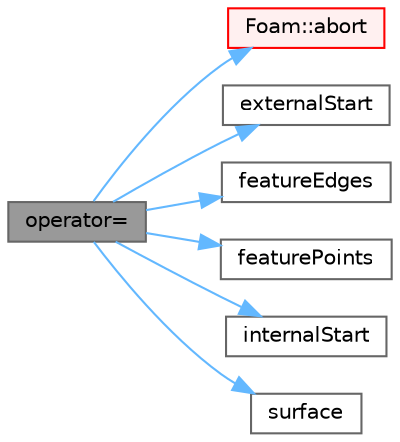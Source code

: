 digraph "operator="
{
 // LATEX_PDF_SIZE
  bgcolor="transparent";
  edge [fontname=Helvetica,fontsize=10,labelfontname=Helvetica,labelfontsize=10];
  node [fontname=Helvetica,fontsize=10,shape=box,height=0.2,width=0.4];
  rankdir="LR";
  Node1 [id="Node000001",label="operator=",height=0.2,width=0.4,color="gray40", fillcolor="grey60", style="filled", fontcolor="black",tooltip=" "];
  Node1 -> Node2 [id="edge1_Node000001_Node000002",color="steelblue1",style="solid",tooltip=" "];
  Node2 [id="Node000002",label="Foam::abort",height=0.2,width=0.4,color="red", fillcolor="#FFF0F0", style="filled",URL="$namespaceFoam.html#aa346d711a4494a48e7c8aa9316f24263",tooltip=" "];
  Node1 -> Node4 [id="edge2_Node000001_Node000004",color="steelblue1",style="solid",tooltip=" "];
  Node4 [id="Node000004",label="externalStart",height=0.2,width=0.4,color="grey40", fillcolor="white", style="filled",URL="$classFoam_1_1surfaceFeatures.html#abc3e0ebfbf50e10cf55e9323e68dcc3c",tooltip=" "];
  Node1 -> Node5 [id="edge3_Node000001_Node000005",color="steelblue1",style="solid",tooltip=" "];
  Node5 [id="Node000005",label="featureEdges",height=0.2,width=0.4,color="grey40", fillcolor="white", style="filled",URL="$classFoam_1_1surfaceFeatures.html#ad36723106d924d90b7d502451c04be77",tooltip=" "];
  Node1 -> Node6 [id="edge4_Node000001_Node000006",color="steelblue1",style="solid",tooltip=" "];
  Node6 [id="Node000006",label="featurePoints",height=0.2,width=0.4,color="grey40", fillcolor="white", style="filled",URL="$classFoam_1_1surfaceFeatures.html#ae0636787a0287f9f66e1b77f9608cfed",tooltip=" "];
  Node1 -> Node7 [id="edge5_Node000001_Node000007",color="steelblue1",style="solid",tooltip=" "];
  Node7 [id="Node000007",label="internalStart",height=0.2,width=0.4,color="grey40", fillcolor="white", style="filled",URL="$classFoam_1_1surfaceFeatures.html#ab639b5151c98e171d75cd806465ddc86",tooltip=" "];
  Node1 -> Node8 [id="edge6_Node000001_Node000008",color="steelblue1",style="solid",tooltip=" "];
  Node8 [id="Node000008",label="surface",height=0.2,width=0.4,color="grey40", fillcolor="white", style="filled",URL="$classFoam_1_1surfaceFeatures.html#a537ac13b3b1e5a5fece5fc5694ab62f5",tooltip=" "];
}
